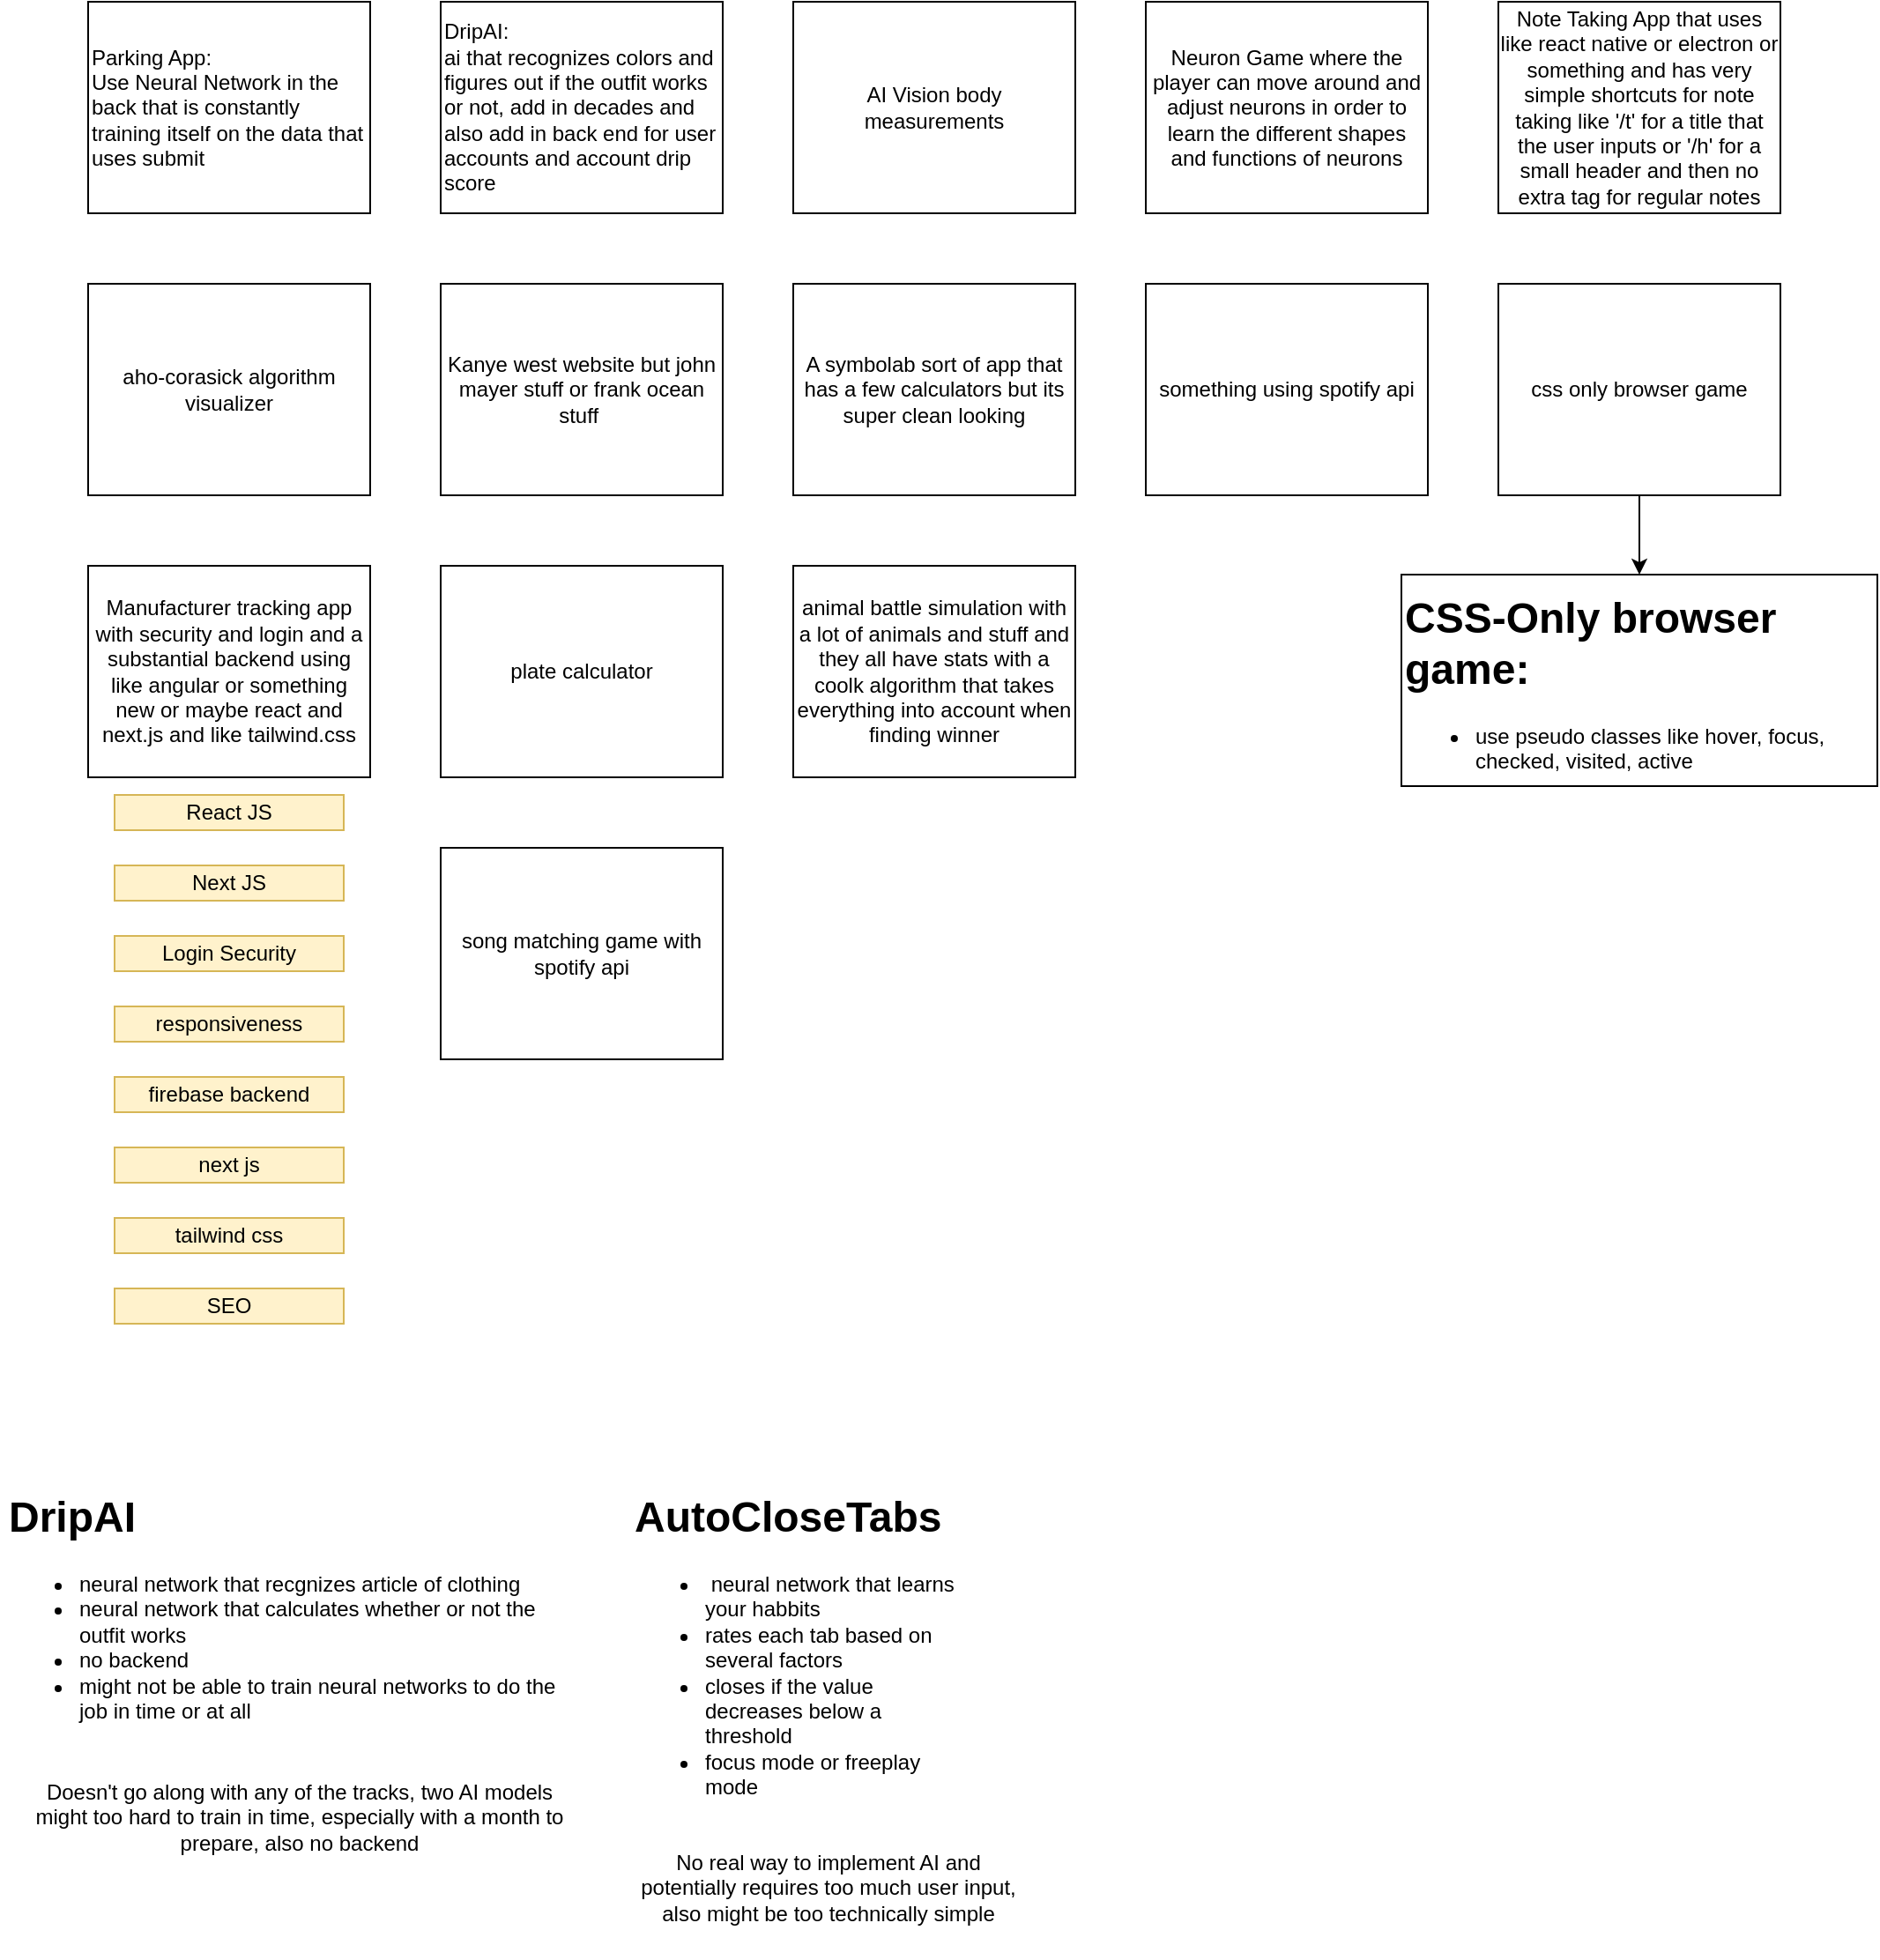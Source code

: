 <mxfile version="14.1.8" type="device"><diagram id="gRMpnUYJzCJNyCCL7Y6r" name="Page-1"><mxGraphModel dx="1086" dy="966" grid="1" gridSize="10" guides="1" tooltips="1" connect="1" arrows="1" fold="1" page="1" pageScale="1" pageWidth="1100" pageHeight="850" math="0" shadow="0"><root><mxCell id="0"/><mxCell id="1" parent="0"/><mxCell id="jut_ZMJwDVz-0-F0RTUC-37" value="Parking App:&lt;br&gt;Use Neural Network in the back that is constantly training itself on the data that uses submit" style="rounded=0;whiteSpace=wrap;html=1;align=left;" parent="1" vertex="1"><mxGeometry x="80" y="40" width="160" height="120" as="geometry"/></mxCell><mxCell id="QpbcQ3dfSbiqUUyVgM2R-1" value="DripAI:&lt;br&gt;ai that recognizes colors and figures out if the outfit works or not, add in decades and also add in back end for user accounts and account drip score" style="rounded=0;whiteSpace=wrap;html=1;align=left;" parent="1" vertex="1"><mxGeometry x="280" y="40" width="160" height="120" as="geometry"/></mxCell><mxCell id="5dSUp_BJBuHQ2p92GMS--1" value="AI Vision body measurements" style="rounded=0;whiteSpace=wrap;html=1;" parent="1" vertex="1"><mxGeometry x="480" y="40" width="160" height="120" as="geometry"/></mxCell><mxCell id="WSbBU9NOV-xzUgGeWopo-3" value="&lt;h1&gt;DripAI&lt;/h1&gt;&lt;p&gt;&lt;/p&gt;&lt;ul&gt;&lt;li&gt;neural network that recgnizes article of clothing&lt;/li&gt;&lt;li&gt;neural network that calculates whether or not the outfit works&lt;/li&gt;&lt;li&gt;no backend&lt;/li&gt;&lt;li&gt;might not be able to train neural networks to do the job in time or at all&lt;/li&gt;&lt;/ul&gt;&lt;p&gt;&lt;/p&gt;" style="text;html=1;strokeColor=none;fillColor=none;spacing=5;spacingTop=-20;whiteSpace=wrap;overflow=hidden;rounded=0;" parent="1" vertex="1"><mxGeometry x="30" y="880" width="330" height="220" as="geometry"/></mxCell><mxCell id="WSbBU9NOV-xzUgGeWopo-4" value="&lt;h1&gt;AutoCloseTabs&lt;/h1&gt;&lt;p&gt;&lt;/p&gt;&lt;ul&gt;&lt;li&gt;&amp;nbsp;neural network that learns your habbits&lt;/li&gt;&lt;li&gt;rates each tab based on several factors&lt;/li&gt;&lt;li&gt;closes if the value decreases below a threshold&lt;/li&gt;&lt;li&gt;focus mode or freeplay mode&lt;/li&gt;&lt;/ul&gt;&lt;p&gt;&lt;/p&gt;" style="text;html=1;strokeColor=none;fillColor=none;spacing=5;spacingTop=-20;whiteSpace=wrap;overflow=hidden;rounded=0;" parent="1" vertex="1"><mxGeometry x="385" y="880" width="190" height="190" as="geometry"/></mxCell><mxCell id="WSbBU9NOV-xzUgGeWopo-9" value="Doesn't go along with any of the tracks, two AI models might too hard to train in time, especially with a month to prepare, also no backend" style="text;html=1;strokeColor=none;fillColor=none;align=center;verticalAlign=middle;whiteSpace=wrap;rounded=0;" parent="1" vertex="1"><mxGeometry x="40" y="1030" width="320" height="80" as="geometry"/></mxCell><mxCell id="WSbBU9NOV-xzUgGeWopo-10" value="No real way to implement AI and potentially requires too much user input, also might be too technically simple" style="text;html=1;strokeColor=none;fillColor=none;align=center;verticalAlign=middle;whiteSpace=wrap;rounded=0;" parent="1" vertex="1"><mxGeometry x="385" y="1070" width="230" height="80" as="geometry"/></mxCell><mxCell id="vNNV0955VY7mSqsblseF-2" value="Neuron Game where the player can move around and adjust neurons in order to learn the different shapes and functions of neurons" style="rounded=0;whiteSpace=wrap;html=1;" parent="1" vertex="1"><mxGeometry x="680" y="40" width="160" height="120" as="geometry"/></mxCell><mxCell id="mMJdisxuw8Z4HxNv7Kf7-1" value="Note Taking App that uses like react native or electron or something and has very simple shortcuts for note taking like '/t' for a title that the user inputs or '/h' for a small header and then no extra tag for regular notes" style="rounded=0;whiteSpace=wrap;html=1;" parent="1" vertex="1"><mxGeometry x="880" y="40" width="160" height="120" as="geometry"/></mxCell><mxCell id="fy4Tvs46NsEHrD5iE3h--3" value="" style="edgeStyle=orthogonalEdgeStyle;rounded=0;orthogonalLoop=1;jettySize=auto;html=1;" parent="1" source="NGWPPazxwADYhneM1wo--1" target="fy4Tvs46NsEHrD5iE3h--2" edge="1"><mxGeometry relative="1" as="geometry"/></mxCell><mxCell id="NGWPPazxwADYhneM1wo--1" value="css only browser game" style="rounded=0;whiteSpace=wrap;html=1;" parent="1" vertex="1"><mxGeometry x="880" y="200" width="160" height="120" as="geometry"/></mxCell><mxCell id="E_Sb0uIbzj1yCzPpy7AW-2" value="aho-corasick algorithm visualizer" style="rounded=0;whiteSpace=wrap;html=1;" parent="1" vertex="1"><mxGeometry x="80" y="200" width="160" height="120" as="geometry"/></mxCell><mxCell id="fy4Tvs46NsEHrD5iE3h--2" value="&lt;h1&gt;CSS-Only browser game:&lt;/h1&gt;&lt;div&gt;&lt;ul&gt;&lt;li&gt;use pseudo classes like hover, focus, checked, visited, active&lt;/li&gt;&lt;/ul&gt;&lt;/div&gt;" style="whiteSpace=wrap;html=1;rounded=0;align=left;" parent="1" vertex="1"><mxGeometry x="825" y="365" width="270" height="120" as="geometry"/></mxCell><mxCell id="M6FjrA8PFH9_NDxb__vU-1" value="Kanye west website but john mayer stuff or frank ocean stuff&amp;nbsp;" style="rounded=0;whiteSpace=wrap;html=1;" parent="1" vertex="1"><mxGeometry x="280" y="200" width="160" height="120" as="geometry"/></mxCell><mxCell id="mJ69EMcHmz42xr69N7dI-1" value="something using spotify api" style="rounded=0;whiteSpace=wrap;html=1;" parent="1" vertex="1"><mxGeometry x="680" y="200" width="160" height="120" as="geometry"/></mxCell><mxCell id="1SyH-y40hGqHsqGVchOz-1" value="Manufacturer tracking app with security and login and a substantial backend using like angular or something new or maybe react and next.js and like tailwind.css" style="rounded=0;whiteSpace=wrap;html=1;" parent="1" vertex="1"><mxGeometry x="80" y="360" width="160" height="120" as="geometry"/></mxCell><mxCell id="7ULte6x3aCy4Ru7hvSSe-1" value="React JS" style="text;html=1;fillColor=#fff2cc;align=center;verticalAlign=middle;whiteSpace=wrap;rounded=0;strokeColor=#d6b656;" parent="1" vertex="1"><mxGeometry x="95" y="490" width="130" height="20" as="geometry"/></mxCell><mxCell id="7ULte6x3aCy4Ru7hvSSe-2" value="Login Security" style="text;html=1;fillColor=#fff2cc;align=center;verticalAlign=middle;whiteSpace=wrap;rounded=0;strokeColor=#d6b656;" parent="1" vertex="1"><mxGeometry x="95" y="570" width="130" height="20" as="geometry"/></mxCell><mxCell id="7ULte6x3aCy4Ru7hvSSe-3" value="responsiveness" style="text;html=1;fillColor=#fff2cc;align=center;verticalAlign=middle;whiteSpace=wrap;rounded=0;strokeColor=#d6b656;" parent="1" vertex="1"><mxGeometry x="95" y="610" width="130" height="20" as="geometry"/></mxCell><mxCell id="7ULte6x3aCy4Ru7hvSSe-4" value="firebase backend" style="text;html=1;fillColor=#fff2cc;align=center;verticalAlign=middle;whiteSpace=wrap;rounded=0;strokeColor=#d6b656;" parent="1" vertex="1"><mxGeometry x="95" y="650" width="130" height="20" as="geometry"/></mxCell><mxCell id="7ULte6x3aCy4Ru7hvSSe-5" value="next js" style="text;html=1;fillColor=#fff2cc;align=center;verticalAlign=middle;whiteSpace=wrap;rounded=0;strokeColor=#d6b656;" parent="1" vertex="1"><mxGeometry x="95" y="690" width="130" height="20" as="geometry"/></mxCell><mxCell id="7ULte6x3aCy4Ru7hvSSe-6" value="tailwind css" style="text;html=1;fillColor=#fff2cc;align=center;verticalAlign=middle;whiteSpace=wrap;rounded=0;strokeColor=#d6b656;" parent="1" vertex="1"><mxGeometry x="95" y="730" width="130" height="20" as="geometry"/></mxCell><mxCell id="7ULte6x3aCy4Ru7hvSSe-7" value="SEO" style="text;html=1;fillColor=#fff2cc;align=center;verticalAlign=middle;whiteSpace=wrap;rounded=0;strokeColor=#d6b656;" parent="1" vertex="1"><mxGeometry x="95" y="770" width="130" height="20" as="geometry"/></mxCell><mxCell id="cXG_7_OIjHdnxZeMXC0V-1" value="Next JS" style="text;html=1;fillColor=#fff2cc;align=center;verticalAlign=middle;whiteSpace=wrap;rounded=0;strokeColor=#d6b656;" parent="1" vertex="1"><mxGeometry x="95" y="530" width="130" height="20" as="geometry"/></mxCell><mxCell id="iA0fjak5Jw-tczVthsG8-1" value="A symbolab sort of app that has a few calculators but its super clean looking" style="rounded=0;whiteSpace=wrap;html=1;" parent="1" vertex="1"><mxGeometry x="480" y="200" width="160" height="120" as="geometry"/></mxCell><mxCell id="DlJ_4JUP5gOYeN2r-Bjr-1" value="plate calculator" style="rounded=0;whiteSpace=wrap;html=1;" parent="1" vertex="1"><mxGeometry x="280" y="360" width="160" height="120" as="geometry"/></mxCell><mxCell id="uPwsxvSQbbSeG7qN9yQk-2" value="song matching game with spotify api" style="rounded=0;whiteSpace=wrap;html=1;" parent="1" vertex="1"><mxGeometry x="280" y="520" width="160" height="120" as="geometry"/></mxCell><mxCell id="dU2oJWHNisjt6BkcQbOs-1" value="animal battle simulation with a lot of animals and stuff and they all have stats with a coolk algorithm that takes everything into account when finding winner" style="rounded=0;whiteSpace=wrap;html=1;" vertex="1" parent="1"><mxGeometry x="480" y="360" width="160" height="120" as="geometry"/></mxCell></root></mxGraphModel></diagram></mxfile>
